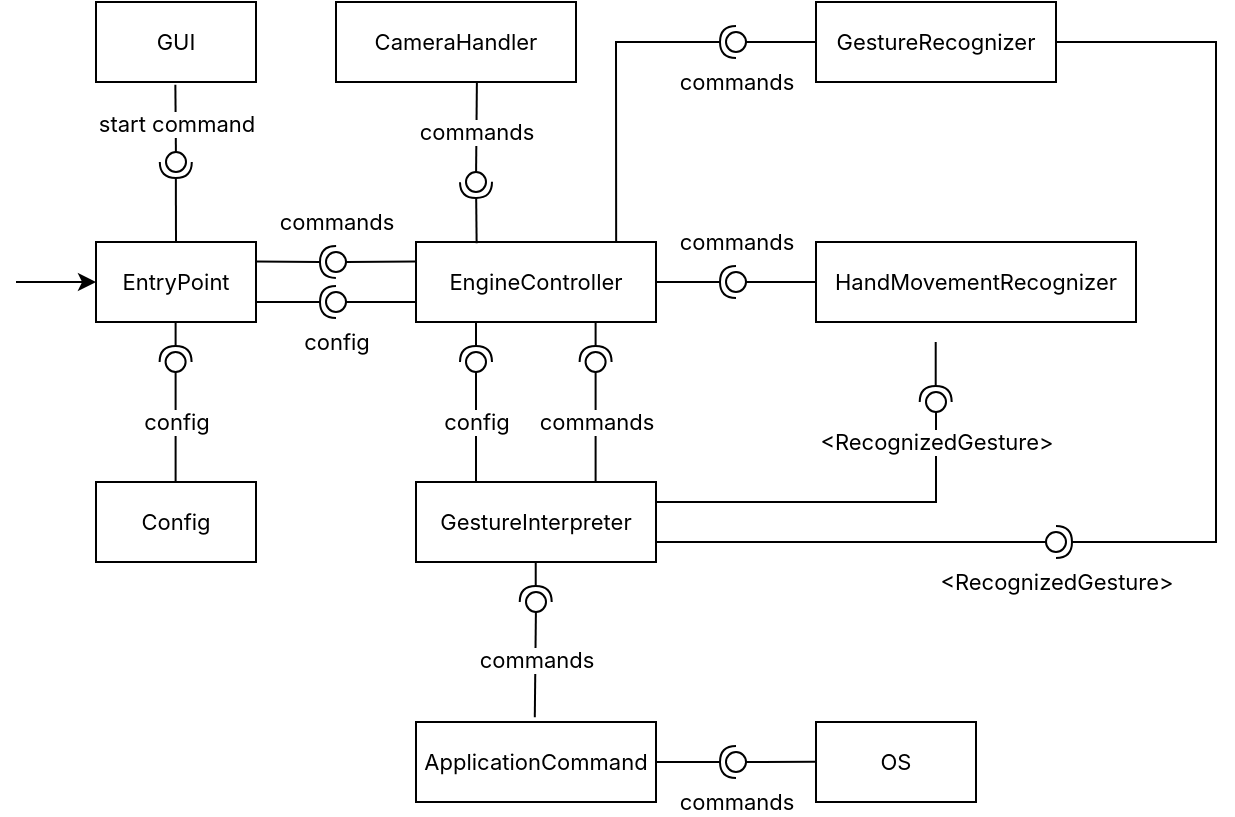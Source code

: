 <mxfile version="24.4.7" type="device">
  <diagram name="Seite-1" id="FlxHqYpVM7WwrjAAbNVC">
    <mxGraphModel dx="579" dy="369" grid="1" gridSize="10" guides="1" tooltips="1" connect="1" arrows="1" fold="1" page="1" pageScale="1" pageWidth="827" pageHeight="1169" math="0" shadow="0">
      <root>
        <mxCell id="0" />
        <mxCell id="1" parent="0" />
        <mxCell id="mJIAhEb5I7Z3ak2i3lBF-1" value="&lt;div style=&quot;font-size: 11px;&quot;&gt;EntryPoint&lt;/div&gt;" style="rounded=0;whiteSpace=wrap;html=1;fontFamily=Inter;fontSource=https%3A%2F%2Ffonts.googleapis.com%2Fcss%3Ffamily%3DInter;fontSize=11;" parent="1" vertex="1">
          <mxGeometry x="80" y="160" width="80" height="40" as="geometry" />
        </mxCell>
        <mxCell id="mJIAhEb5I7Z3ak2i3lBF-2" value="" style="endArrow=classic;html=1;rounded=0;entryX=0;entryY=0.5;entryDx=0;entryDy=0;fontFamily=Inter;fontSource=https%3A%2F%2Ffonts.googleapis.com%2Fcss%3Ffamily%3DInter;fontSize=11;" parent="1" target="mJIAhEb5I7Z3ak2i3lBF-1" edge="1">
          <mxGeometry width="50" height="50" relative="1" as="geometry">
            <mxPoint x="40" y="180" as="sourcePoint" />
            <mxPoint x="80" y="179.76" as="targetPoint" />
          </mxGeometry>
        </mxCell>
        <mxCell id="mJIAhEb5I7Z3ak2i3lBF-3" value="&lt;div style=&quot;font-size: 11px;&quot;&gt;GUI&lt;/div&gt;" style="rounded=0;whiteSpace=wrap;html=1;fontFamily=Inter;fontSource=https%3A%2F%2Ffonts.googleapis.com%2Fcss%3Ffamily%3DInter;fontSize=11;" parent="1" vertex="1">
          <mxGeometry x="80" y="40" width="80" height="40" as="geometry" />
        </mxCell>
        <mxCell id="mJIAhEb5I7Z3ak2i3lBF-4" value="" style="rounded=0;orthogonalLoop=1;jettySize=auto;html=1;endArrow=halfCircle;endFill=0;endSize=6;strokeWidth=1;sketch=0;exitX=0.5;exitY=0;exitDx=0;exitDy=0;fontFamily=Inter;fontSource=https%3A%2F%2Ffonts.googleapis.com%2Fcss%3Ffamily%3DInter;fontSize=11;" parent="1" source="mJIAhEb5I7Z3ak2i3lBF-1" edge="1">
          <mxGeometry relative="1" as="geometry">
            <mxPoint x="119.9" y="140" as="sourcePoint" />
            <mxPoint x="119.9" y="120" as="targetPoint" />
          </mxGeometry>
        </mxCell>
        <mxCell id="mJIAhEb5I7Z3ak2i3lBF-5" value="start command" style="rounded=0;orthogonalLoop=1;jettySize=auto;html=1;endArrow=oval;endFill=0;sketch=0;sourcePerimeterSpacing=0;targetPerimeterSpacing=0;endSize=10;fontFamily=Inter;fontSource=https%3A%2F%2Ffonts.googleapis.com%2Fcss%3Ffamily%3DInter;fontSize=11;exitX=0.496;exitY=1.035;exitDx=0;exitDy=0;exitPerimeter=0;" parent="1" source="mJIAhEb5I7Z3ak2i3lBF-3" edge="1">
          <mxGeometry relative="1" as="geometry">
            <mxPoint x="119.9" y="100" as="sourcePoint" />
            <mxPoint x="120" y="120" as="targetPoint" />
            <Array as="points" />
            <mxPoint as="offset" />
          </mxGeometry>
        </mxCell>
        <mxCell id="mJIAhEb5I7Z3ak2i3lBF-6" value="" style="ellipse;whiteSpace=wrap;html=1;align=center;aspect=fixed;fillColor=none;strokeColor=none;resizable=0;perimeter=centerPerimeter;rotatable=0;allowArrows=0;points=[];outlineConnect=1;fontFamily=Inter;fontSource=https%3A%2F%2Ffonts.googleapis.com%2Fcss%3Ffamily%3DInter;fontSize=11;" parent="1" vertex="1">
          <mxGeometry x="225" y="150" width="10" height="10" as="geometry" />
        </mxCell>
        <mxCell id="mJIAhEb5I7Z3ak2i3lBF-7" value="&lt;div style=&quot;font-size: 11px;&quot;&gt;EngineController&lt;/div&gt;" style="rounded=0;whiteSpace=wrap;html=1;fontFamily=Inter;fontSource=https%3A%2F%2Ffonts.googleapis.com%2Fcss%3Ffamily%3DInter;fontSize=11;" parent="1" vertex="1">
          <mxGeometry x="240" y="160" width="120" height="40" as="geometry" />
        </mxCell>
        <mxCell id="mJIAhEb5I7Z3ak2i3lBF-10" value="" style="ellipse;whiteSpace=wrap;html=1;align=center;aspect=fixed;fillColor=none;strokeColor=none;resizable=0;perimeter=centerPerimeter;rotatable=0;allowArrows=0;points=[];outlineConnect=1;fontFamily=Inter;fontSource=https%3A%2F%2Ffonts.googleapis.com%2Fcss%3Ffamily%3DInter;fontSize=11;" parent="1" vertex="1">
          <mxGeometry x="225" y="160" width="10" height="10" as="geometry" />
        </mxCell>
        <mxCell id="mJIAhEb5I7Z3ak2i3lBF-11" value="CameraHandler" style="rounded=0;whiteSpace=wrap;html=1;fontFamily=Inter;fontSource=https%3A%2F%2Ffonts.googleapis.com%2Fcss%3Ffamily%3DInter;fontSize=11;" parent="1" vertex="1">
          <mxGeometry x="200" y="40" width="120" height="40" as="geometry" />
        </mxCell>
        <mxCell id="mJIAhEb5I7Z3ak2i3lBF-12" value="" style="rounded=0;orthogonalLoop=1;jettySize=auto;html=1;endArrow=halfCircle;endFill=0;endSize=6;strokeWidth=1;sketch=0;exitX=0.586;exitY=0.983;exitDx=0;exitDy=0;exitPerimeter=0;fontFamily=Inter;fontSource=https%3A%2F%2Ffonts.googleapis.com%2Fcss%3Ffamily%3DInter;fontSize=11;" parent="1" edge="1">
          <mxGeometry relative="1" as="geometry">
            <mxPoint x="270.32" y="160.68" as="sourcePoint" />
            <mxPoint x="270" y="130" as="targetPoint" />
          </mxGeometry>
        </mxCell>
        <mxCell id="mJIAhEb5I7Z3ak2i3lBF-13" value="commands" style="rounded=0;orthogonalLoop=1;jettySize=auto;html=1;endArrow=oval;endFill=0;sketch=0;sourcePerimeterSpacing=0;targetPerimeterSpacing=0;endSize=10;exitX=0.587;exitY=1.012;exitDx=0;exitDy=0;fontFamily=Inter;fontSource=https%3A%2F%2Ffonts.googleapis.com%2Fcss%3Ffamily%3DInter;fontSize=11;exitPerimeter=0;" parent="1" source="mJIAhEb5I7Z3ak2i3lBF-11" edge="1">
          <mxGeometry relative="1" as="geometry">
            <mxPoint x="270" y="110" as="sourcePoint" />
            <mxPoint x="270" y="130" as="targetPoint" />
          </mxGeometry>
        </mxCell>
        <mxCell id="mJIAhEb5I7Z3ak2i3lBF-14" value="" style="ellipse;whiteSpace=wrap;html=1;align=center;aspect=fixed;fillColor=none;strokeColor=none;resizable=0;perimeter=centerPerimeter;rotatable=0;allowArrows=0;points=[];outlineConnect=1;fontFamily=Inter;fontSource=https%3A%2F%2Ffonts.googleapis.com%2Fcss%3Ffamily%3DInter;fontSize=11;" parent="1" vertex="1">
          <mxGeometry x="325" y="160" width="10" height="10" as="geometry" />
        </mxCell>
        <mxCell id="mJIAhEb5I7Z3ak2i3lBF-15" value="" style="ellipse;whiteSpace=wrap;html=1;align=center;aspect=fixed;fillColor=none;strokeColor=none;resizable=0;perimeter=centerPerimeter;rotatable=0;allowArrows=0;points=[];outlineConnect=1;fontFamily=Inter;fontSource=https%3A%2F%2Ffonts.googleapis.com%2Fcss%3Ffamily%3DInter;fontSize=11;" parent="1" vertex="1">
          <mxGeometry x="335" y="170" width="10" height="10" as="geometry" />
        </mxCell>
        <mxCell id="mJIAhEb5I7Z3ak2i3lBF-16" value="HandMovementRecognizer" style="rounded=0;whiteSpace=wrap;html=1;fontFamily=Inter;fontSource=https%3A%2F%2Ffonts.googleapis.com%2Fcss%3Ffamily%3DInter;fontSize=11;" parent="1" vertex="1">
          <mxGeometry x="440" y="160" width="160" height="40" as="geometry" />
        </mxCell>
        <mxCell id="mJIAhEb5I7Z3ak2i3lBF-17" value="GestureRecognizer" style="rounded=0;whiteSpace=wrap;html=1;fontFamily=Inter;fontSource=https%3A%2F%2Ffonts.googleapis.com%2Fcss%3Ffamily%3DInter;fontSize=11;" parent="1" vertex="1">
          <mxGeometry x="440" y="40" width="120" height="40" as="geometry" />
        </mxCell>
        <mxCell id="mJIAhEb5I7Z3ak2i3lBF-18" value="" style="rounded=0;orthogonalLoop=1;jettySize=auto;html=1;endArrow=halfCircle;endFill=0;endSize=6;strokeWidth=1;sketch=0;fontFamily=Inter;fontSource=https%3A%2F%2Ffonts.googleapis.com%2Fcss%3Ffamily%3DInter;fontSize=11;exitX=0.834;exitY=-0.009;exitDx=0;exitDy=0;exitPerimeter=0;" parent="1" source="mJIAhEb5I7Z3ak2i3lBF-7" edge="1">
          <mxGeometry relative="1" as="geometry">
            <mxPoint x="340" y="150" as="sourcePoint" />
            <mxPoint x="400" y="60" as="targetPoint" />
            <Array as="points">
              <mxPoint x="340" y="60" />
            </Array>
          </mxGeometry>
        </mxCell>
        <mxCell id="mJIAhEb5I7Z3ak2i3lBF-20" value="" style="ellipse;whiteSpace=wrap;html=1;align=center;aspect=fixed;fillColor=none;strokeColor=none;resizable=0;perimeter=centerPerimeter;rotatable=0;allowArrows=0;points=[];outlineConnect=1;fontFamily=Inter;fontSource=https%3A%2F%2Ffonts.googleapis.com%2Fcss%3Ffamily%3DInter;fontSize=11;" parent="1" vertex="1">
          <mxGeometry x="425" y="110" width="10" height="10" as="geometry" />
        </mxCell>
        <mxCell id="mJIAhEb5I7Z3ak2i3lBF-21" value="" style="rounded=0;orthogonalLoop=1;jettySize=auto;html=1;endArrow=halfCircle;endFill=0;endSize=6;strokeWidth=1;sketch=0;exitX=1;exitY=0.5;exitDx=0;exitDy=0;fontFamily=Inter;fontSource=https%3A%2F%2Ffonts.googleapis.com%2Fcss%3Ffamily%3DInter;fontSize=11;" parent="1" source="mJIAhEb5I7Z3ak2i3lBF-7" edge="1">
          <mxGeometry relative="1" as="geometry">
            <mxPoint x="370" y="179.71" as="sourcePoint" />
            <mxPoint x="400" y="180" as="targetPoint" />
          </mxGeometry>
        </mxCell>
        <mxCell id="mJIAhEb5I7Z3ak2i3lBF-22" value="commands" style="rounded=0;orthogonalLoop=1;jettySize=auto;html=1;endArrow=oval;endFill=0;sketch=0;sourcePerimeterSpacing=0;targetPerimeterSpacing=0;endSize=10;exitX=1;exitY=0.5;exitDx=0;exitDy=0;fontFamily=Inter;fontSource=https%3A%2F%2Ffonts.googleapis.com%2Fcss%3Ffamily%3DInter;fontSize=11;" parent="1" edge="1">
          <mxGeometry x="1" y="-20" relative="1" as="geometry">
            <mxPoint x="440" y="180" as="sourcePoint" />
            <mxPoint x="400" y="180" as="targetPoint" />
            <mxPoint as="offset" />
          </mxGeometry>
        </mxCell>
        <mxCell id="mJIAhEb5I7Z3ak2i3lBF-23" value="" style="ellipse;whiteSpace=wrap;html=1;align=center;aspect=fixed;fillColor=none;strokeColor=none;resizable=0;perimeter=centerPerimeter;rotatable=0;allowArrows=0;points=[];outlineConnect=1;fontFamily=Inter;fontSource=https%3A%2F%2Ffonts.googleapis.com%2Fcss%3Ffamily%3DInter;fontSize=11;" parent="1" vertex="1">
          <mxGeometry x="425" y="150" width="10" height="10" as="geometry" />
        </mxCell>
        <mxCell id="mJIAhEb5I7Z3ak2i3lBF-24" value="GestureInterpreter" style="rounded=0;whiteSpace=wrap;html=1;fontFamily=Inter;fontSource=https%3A%2F%2Ffonts.googleapis.com%2Fcss%3Ffamily%3DInter;fontSize=11;" parent="1" vertex="1">
          <mxGeometry x="240" y="280" width="120" height="40" as="geometry" />
        </mxCell>
        <mxCell id="mJIAhEb5I7Z3ak2i3lBF-25" value="" style="rounded=0;orthogonalLoop=1;jettySize=auto;html=1;endArrow=halfCircle;endFill=0;endSize=6;strokeWidth=1;sketch=0;exitX=0.25;exitY=1;exitDx=0;exitDy=0;fontFamily=Inter;fontSource=https%3A%2F%2Ffonts.googleapis.com%2Fcss%3Ffamily%3DInter;fontSize=11;" parent="1" source="mJIAhEb5I7Z3ak2i3lBF-7" edge="1">
          <mxGeometry relative="1" as="geometry">
            <mxPoint x="330" y="255" as="sourcePoint" />
            <mxPoint x="270" y="220" as="targetPoint" />
          </mxGeometry>
        </mxCell>
        <mxCell id="mJIAhEb5I7Z3ak2i3lBF-26" value="config" style="rounded=0;orthogonalLoop=1;jettySize=auto;html=1;endArrow=oval;endFill=0;sketch=0;sourcePerimeterSpacing=0;targetPerimeterSpacing=0;endSize=10;exitX=0.25;exitY=0;exitDx=0;exitDy=0;fontFamily=Inter;fontSource=https%3A%2F%2Ffonts.googleapis.com%2Fcss%3Ffamily%3DInter;fontSize=11;" parent="1" source="mJIAhEb5I7Z3ak2i3lBF-24" edge="1">
          <mxGeometry relative="1" as="geometry">
            <mxPoint x="290" y="255" as="sourcePoint" />
            <mxPoint x="270" y="220" as="targetPoint" />
          </mxGeometry>
        </mxCell>
        <mxCell id="mJIAhEb5I7Z3ak2i3lBF-27" value="" style="ellipse;whiteSpace=wrap;html=1;align=center;aspect=fixed;fillColor=none;strokeColor=none;resizable=0;perimeter=centerPerimeter;rotatable=0;allowArrows=0;points=[];outlineConnect=1;fontFamily=Inter;fontSource=https%3A%2F%2Ffonts.googleapis.com%2Fcss%3Ffamily%3DInter;fontSize=11;" parent="1" vertex="1">
          <mxGeometry x="305" y="250" width="10" height="10" as="geometry" />
        </mxCell>
        <mxCell id="mJIAhEb5I7Z3ak2i3lBF-28" value="" style="rounded=0;orthogonalLoop=1;jettySize=auto;html=1;endArrow=halfCircle;endFill=0;endSize=6;strokeWidth=1;sketch=0;exitX=0.25;exitY=1;exitDx=0;exitDy=0;fontFamily=Inter;fontSource=https%3A%2F%2Ffonts.googleapis.com%2Fcss%3Ffamily%3DInter;fontSize=11;" parent="1" edge="1">
          <mxGeometry relative="1" as="geometry">
            <mxPoint x="329.8" y="200" as="sourcePoint" />
            <mxPoint x="329.8" y="220" as="targetPoint" />
          </mxGeometry>
        </mxCell>
        <mxCell id="mJIAhEb5I7Z3ak2i3lBF-29" value="commands" style="rounded=0;orthogonalLoop=1;jettySize=auto;html=1;endArrow=oval;endFill=0;sketch=0;sourcePerimeterSpacing=0;targetPerimeterSpacing=0;endSize=10;exitX=0.25;exitY=0;exitDx=0;exitDy=0;fontFamily=Inter;fontSource=https%3A%2F%2Ffonts.googleapis.com%2Fcss%3Ffamily%3DInter;fontSize=11;" parent="1" edge="1">
          <mxGeometry relative="1" as="geometry">
            <mxPoint x="329.8" y="280" as="sourcePoint" />
            <mxPoint x="329.8" y="220" as="targetPoint" />
          </mxGeometry>
        </mxCell>
        <mxCell id="mJIAhEb5I7Z3ak2i3lBF-30" value="Config" style="rounded=0;whiteSpace=wrap;html=1;fontFamily=Inter;fontSource=https%3A%2F%2Ffonts.googleapis.com%2Fcss%3Ffamily%3DInter;fontSize=11;" parent="1" vertex="1">
          <mxGeometry x="80" y="280" width="80" height="40" as="geometry" />
        </mxCell>
        <mxCell id="mJIAhEb5I7Z3ak2i3lBF-31" value="" style="rounded=0;orthogonalLoop=1;jettySize=auto;html=1;endArrow=halfCircle;endFill=0;endSize=6;strokeWidth=1;sketch=0;exitX=0.25;exitY=1;exitDx=0;exitDy=0;fontFamily=Inter;fontSource=https%3A%2F%2Ffonts.googleapis.com%2Fcss%3Ffamily%3DInter;fontSize=11;" parent="1" edge="1">
          <mxGeometry relative="1" as="geometry">
            <mxPoint x="119.8" y="200" as="sourcePoint" />
            <mxPoint x="119.8" y="220" as="targetPoint" />
          </mxGeometry>
        </mxCell>
        <mxCell id="mJIAhEb5I7Z3ak2i3lBF-32" value="config" style="rounded=0;orthogonalLoop=1;jettySize=auto;html=1;endArrow=oval;endFill=0;sketch=0;sourcePerimeterSpacing=0;targetPerimeterSpacing=0;endSize=10;exitX=0.25;exitY=0;exitDx=0;exitDy=0;fontFamily=Inter;fontSource=https%3A%2F%2Ffonts.googleapis.com%2Fcss%3Ffamily%3DInter;fontSize=11;" parent="1" edge="1">
          <mxGeometry relative="1" as="geometry">
            <mxPoint x="119.8" y="280" as="sourcePoint" />
            <mxPoint x="119.8" y="220" as="targetPoint" />
          </mxGeometry>
        </mxCell>
        <mxCell id="mJIAhEb5I7Z3ak2i3lBF-33" value="ApplicationCommand" style="rounded=0;whiteSpace=wrap;html=1;fontFamily=Inter;fontSource=https%3A%2F%2Ffonts.googleapis.com%2Fcss%3Ffamily%3DInter;fontSize=11;" parent="1" vertex="1">
          <mxGeometry x="240" y="400" width="120" height="40" as="geometry" />
        </mxCell>
        <mxCell id="mJIAhEb5I7Z3ak2i3lBF-36" value="" style="ellipse;whiteSpace=wrap;html=1;align=center;aspect=fixed;fillColor=none;strokeColor=none;resizable=0;perimeter=centerPerimeter;rotatable=0;allowArrows=0;points=[];outlineConnect=1;fontFamily=Inter;fontSource=https%3A%2F%2Ffonts.googleapis.com%2Fcss%3Ffamily%3DInter;fontSize=11;" parent="1" vertex="1">
          <mxGeometry x="435" y="230" width="10" height="10" as="geometry" />
        </mxCell>
        <mxCell id="mJIAhEb5I7Z3ak2i3lBF-39" value="" style="ellipse;whiteSpace=wrap;html=1;align=center;aspect=fixed;fillColor=none;strokeColor=none;resizable=0;perimeter=centerPerimeter;rotatable=0;allowArrows=0;points=[];outlineConnect=1;fontFamily=Inter;fontSource=https%3A%2F%2Ffonts.googleapis.com%2Fcss%3Ffamily%3DInter;fontSize=11;" parent="1" vertex="1">
          <mxGeometry x="435" y="230" width="10" height="10" as="geometry" />
        </mxCell>
        <mxCell id="mJIAhEb5I7Z3ak2i3lBF-40" value="" style="rounded=0;orthogonalLoop=1;jettySize=auto;html=1;endArrow=halfCircle;endFill=0;endSize=6;strokeWidth=1;sketch=0;fontFamily=Inter;fontSource=https%3A%2F%2Ffonts.googleapis.com%2Fcss%3Ffamily%3DInter;fontSize=11;" parent="1" edge="1">
          <mxGeometry relative="1" as="geometry">
            <mxPoint x="499.85" y="210" as="sourcePoint" />
            <mxPoint x="499.85" y="240" as="targetPoint" />
            <Array as="points" />
          </mxGeometry>
        </mxCell>
        <mxCell id="mJIAhEb5I7Z3ak2i3lBF-41" value="&amp;lt;RecognizedGesture&amp;gt;" style="rounded=0;orthogonalLoop=1;jettySize=auto;html=1;endArrow=oval;endFill=0;sketch=0;sourcePerimeterSpacing=0;targetPerimeterSpacing=0;endSize=10;fontFamily=Inter;fontSource=https%3A%2F%2Ffonts.googleapis.com%2Fcss%3Ffamily%3DInter;fontSize=11;" parent="1" edge="1">
          <mxGeometry x="0.789" relative="1" as="geometry">
            <mxPoint x="360" y="290" as="sourcePoint" />
            <mxPoint x="500" y="240" as="targetPoint" />
            <Array as="points">
              <mxPoint x="360" y="290" />
              <mxPoint x="500" y="290" />
            </Array>
            <mxPoint as="offset" />
          </mxGeometry>
        </mxCell>
        <mxCell id="mJIAhEb5I7Z3ak2i3lBF-42" value="" style="ellipse;whiteSpace=wrap;html=1;align=center;aspect=fixed;fillColor=none;strokeColor=none;resizable=0;perimeter=centerPerimeter;rotatable=0;allowArrows=0;points=[];outlineConnect=1;fontFamily=Inter;fontSource=https%3A%2F%2Ffonts.googleapis.com%2Fcss%3Ffamily%3DInter;fontSize=11;" parent="1" vertex="1">
          <mxGeometry x="435" y="230" width="10" height="10" as="geometry" />
        </mxCell>
        <mxCell id="mJIAhEb5I7Z3ak2i3lBF-43" value="" style="rounded=0;orthogonalLoop=1;jettySize=auto;html=1;endArrow=halfCircle;endFill=0;endSize=6;strokeWidth=1;sketch=0;exitX=1;exitY=0.5;exitDx=0;exitDy=0;fontFamily=Inter;fontSource=https%3A%2F%2Ffonts.googleapis.com%2Fcss%3Ffamily%3DInter;fontSize=11;" parent="1" source="mJIAhEb5I7Z3ak2i3lBF-17" edge="1">
          <mxGeometry relative="1" as="geometry">
            <mxPoint x="620" y="279.56" as="sourcePoint" />
            <mxPoint x="560" y="310" as="targetPoint" />
            <Array as="points">
              <mxPoint x="640" y="60" />
              <mxPoint x="640" y="310" />
            </Array>
          </mxGeometry>
        </mxCell>
        <mxCell id="mJIAhEb5I7Z3ak2i3lBF-44" value="&amp;lt;RecognizedGesture&amp;gt;" style="rounded=0;orthogonalLoop=1;jettySize=auto;html=1;endArrow=oval;endFill=0;sketch=0;sourcePerimeterSpacing=0;targetPerimeterSpacing=0;endSize=10;fontFamily=Inter;fontSource=https%3A%2F%2Ffonts.googleapis.com%2Fcss%3Ffamily%3DInter;fontSize=11;exitX=1;exitY=0.75;exitDx=0;exitDy=0;" parent="1" source="mJIAhEb5I7Z3ak2i3lBF-24" edge="1">
          <mxGeometry x="1" y="-20" relative="1" as="geometry">
            <mxPoint x="510" y="310" as="sourcePoint" />
            <mxPoint x="560" y="310" as="targetPoint" />
            <Array as="points" />
            <mxPoint as="offset" />
          </mxGeometry>
        </mxCell>
        <mxCell id="mJIAhEb5I7Z3ak2i3lBF-45" value="" style="ellipse;whiteSpace=wrap;html=1;align=center;aspect=fixed;fillColor=none;strokeColor=none;resizable=0;perimeter=centerPerimeter;rotatable=0;allowArrows=0;points=[];outlineConnect=1;fontFamily=Inter;fontSource=https%3A%2F%2Ffonts.googleapis.com%2Fcss%3Ffamily%3DInter;fontSize=11;" parent="1" vertex="1">
          <mxGeometry x="435" y="230" width="10" height="10" as="geometry" />
        </mxCell>
        <mxCell id="mJIAhEb5I7Z3ak2i3lBF-46" value="" style="rounded=0;orthogonalLoop=1;jettySize=auto;html=1;endArrow=halfCircle;endFill=0;endSize=6;strokeWidth=1;sketch=0;exitX=0.5;exitY=0;exitDx=0;exitDy=0;fontFamily=Inter;fontSource=https%3A%2F%2Ffonts.googleapis.com%2Fcss%3Ffamily%3DInter;fontSize=11;" parent="1" edge="1">
          <mxGeometry relative="1" as="geometry">
            <mxPoint x="299.86" y="320.0" as="sourcePoint" />
            <mxPoint x="299.86" y="340.0" as="targetPoint" />
          </mxGeometry>
        </mxCell>
        <mxCell id="mJIAhEb5I7Z3ak2i3lBF-47" value="commands" style="rounded=0;orthogonalLoop=1;jettySize=auto;html=1;endArrow=oval;endFill=0;sketch=0;sourcePerimeterSpacing=0;targetPerimeterSpacing=0;endSize=10;exitX=0.495;exitY=-0.059;exitDx=0;exitDy=0;fontFamily=Inter;fontSource=https%3A%2F%2Ffonts.googleapis.com%2Fcss%3Ffamily%3DInter;fontSize=11;exitPerimeter=0;" parent="1" source="mJIAhEb5I7Z3ak2i3lBF-33" edge="1">
          <mxGeometry relative="1" as="geometry">
            <mxPoint x="299.86" y="380.0" as="sourcePoint" />
            <mxPoint x="300" y="340" as="targetPoint" />
          </mxGeometry>
        </mxCell>
        <mxCell id="mJIAhEb5I7Z3ak2i3lBF-48" value="" style="ellipse;whiteSpace=wrap;html=1;align=center;aspect=fixed;fillColor=none;strokeColor=none;resizable=0;perimeter=centerPerimeter;rotatable=0;allowArrows=0;points=[];outlineConnect=1;fontFamily=Inter;fontSource=https%3A%2F%2Ffonts.googleapis.com%2Fcss%3Ffamily%3DInter;fontSize=11;" parent="1" vertex="1">
          <mxGeometry x="415" y="300" width="10" height="10" as="geometry" />
        </mxCell>
        <mxCell id="mJIAhEb5I7Z3ak2i3lBF-49" value="OS" style="rounded=0;whiteSpace=wrap;html=1;fontFamily=Inter;fontSource=https%3A%2F%2Ffonts.googleapis.com%2Fcss%3Ffamily%3DInter;fontSize=11;" parent="1" vertex="1">
          <mxGeometry x="440" y="400" width="80" height="40" as="geometry" />
        </mxCell>
        <mxCell id="mJIAhEb5I7Z3ak2i3lBF-50" value="" style="rounded=0;orthogonalLoop=1;jettySize=auto;html=1;endArrow=halfCircle;endFill=0;endSize=6;strokeWidth=1;sketch=0;exitX=1;exitY=0.5;exitDx=0;exitDy=0;fontFamily=Inter;fontSource=https%3A%2F%2Ffonts.googleapis.com%2Fcss%3Ffamily%3DInter;fontSize=11;" parent="1" source="mJIAhEb5I7Z3ak2i3lBF-33" edge="1">
          <mxGeometry relative="1" as="geometry">
            <mxPoint x="390" y="419.86" as="sourcePoint" />
            <mxPoint x="400" y="420" as="targetPoint" />
            <Array as="points" />
          </mxGeometry>
        </mxCell>
        <mxCell id="mJIAhEb5I7Z3ak2i3lBF-51" value="commands" style="rounded=0;orthogonalLoop=1;jettySize=auto;html=1;endArrow=oval;endFill=0;sketch=0;sourcePerimeterSpacing=0;targetPerimeterSpacing=0;endSize=10;exitX=1;exitY=0.5;exitDx=0;exitDy=0;fontFamily=Inter;fontSource=https%3A%2F%2Ffonts.googleapis.com%2Fcss%3Ffamily%3DInter;fontSize=11;" parent="1" edge="1">
          <mxGeometry x="1" y="20" relative="1" as="geometry">
            <mxPoint x="440" y="419.86" as="sourcePoint" />
            <mxPoint x="400" y="420" as="targetPoint" />
            <mxPoint as="offset" />
          </mxGeometry>
        </mxCell>
        <mxCell id="mJIAhEb5I7Z3ak2i3lBF-52" value="" style="ellipse;whiteSpace=wrap;html=1;align=center;aspect=fixed;fillColor=none;strokeColor=none;resizable=0;perimeter=centerPerimeter;rotatable=0;allowArrows=0;points=[];outlineConnect=1;fontFamily=Inter;fontSource=https%3A%2F%2Ffonts.googleapis.com%2Fcss%3Ffamily%3DInter;fontSize=11;" parent="1" vertex="1">
          <mxGeometry x="415" y="320" width="10" height="10" as="geometry" />
        </mxCell>
        <mxCell id="vX1ygWQRSaH9QW2D1ksk-2" value="" style="rounded=0;orthogonalLoop=1;jettySize=auto;html=1;endArrow=halfCircle;endFill=0;endSize=6;strokeWidth=1;sketch=0;exitX=0;exitY=0.5;exitDx=0;exitDy=0;fontFamily=Inter;fontSource=https%3A%2F%2Ffonts.googleapis.com%2Fcss%3Ffamily%3DInter;fontSize=11;" parent="1" edge="1">
          <mxGeometry relative="1" as="geometry">
            <mxPoint x="160.0" y="190" as="sourcePoint" />
            <mxPoint x="200" y="190" as="targetPoint" />
          </mxGeometry>
        </mxCell>
        <mxCell id="vX1ygWQRSaH9QW2D1ksk-3" value="&lt;div&gt;config&lt;/div&gt;" style="rounded=0;orthogonalLoop=1;jettySize=auto;html=1;endArrow=oval;endFill=0;sketch=0;sourcePerimeterSpacing=0;targetPerimeterSpacing=0;endSize=10;fontFamily=Inter;fontSource=https%3A%2F%2Ffonts.googleapis.com%2Fcss%3Ffamily%3DInter;fontSize=11;exitX=0;exitY=0.75;exitDx=0;exitDy=0;" parent="1" source="mJIAhEb5I7Z3ak2i3lBF-7" edge="1">
          <mxGeometry x="1" y="20" relative="1" as="geometry">
            <mxPoint x="190" y="190" as="sourcePoint" />
            <mxPoint x="200" y="190" as="targetPoint" />
            <mxPoint as="offset" />
          </mxGeometry>
        </mxCell>
        <mxCell id="vX1ygWQRSaH9QW2D1ksk-4" value="" style="ellipse;whiteSpace=wrap;html=1;align=center;aspect=fixed;fillColor=none;strokeColor=none;resizable=0;perimeter=centerPerimeter;rotatable=0;allowArrows=0;points=[];outlineConnect=1;fontFamily=Inter;fontSource=https%3A%2F%2Ffonts.googleapis.com%2Fcss%3Ffamily%3DInter;fontSize=11;" parent="1" vertex="1">
          <mxGeometry x="225" y="180" width="10" height="10" as="geometry" />
        </mxCell>
        <mxCell id="geoBaRWfdRRcIn7thRD_-1" value="" style="rounded=0;orthogonalLoop=1;jettySize=auto;html=1;endArrow=halfCircle;endFill=0;endSize=6;strokeWidth=1;sketch=0;exitX=0;exitY=0.5;exitDx=0;exitDy=0;fontFamily=Inter;fontSource=https%3A%2F%2Ffonts.googleapis.com%2Fcss%3Ffamily%3DInter;fontSize=11;" parent="1" edge="1">
          <mxGeometry relative="1" as="geometry">
            <mxPoint x="160.0" y="169.75" as="sourcePoint" />
            <mxPoint x="200" y="170" as="targetPoint" />
          </mxGeometry>
        </mxCell>
        <mxCell id="geoBaRWfdRRcIn7thRD_-2" value="commands" style="rounded=0;orthogonalLoop=1;jettySize=auto;html=1;endArrow=oval;endFill=0;sketch=0;sourcePerimeterSpacing=0;targetPerimeterSpacing=0;endSize=10;fontFamily=Inter;fontSource=https%3A%2F%2Ffonts.googleapis.com%2Fcss%3Ffamily%3DInter;fontSize=11;exitX=0;exitY=0.75;exitDx=0;exitDy=0;" parent="1" edge="1">
          <mxGeometry x="1" y="-20" relative="1" as="geometry">
            <mxPoint x="240" y="169.75" as="sourcePoint" />
            <mxPoint x="200" y="170" as="targetPoint" />
            <mxPoint as="offset" />
          </mxGeometry>
        </mxCell>
        <mxCell id="geoBaRWfdRRcIn7thRD_-5" value="commands" style="rounded=0;orthogonalLoop=1;jettySize=auto;html=1;endArrow=oval;endFill=0;sketch=0;sourcePerimeterSpacing=0;targetPerimeterSpacing=0;endSize=10;exitX=0;exitY=0.5;exitDx=0;exitDy=0;fontFamily=Inter;fontSource=https%3A%2F%2Ffonts.googleapis.com%2Fcss%3Ffamily%3DInter;fontSize=11;" parent="1" source="mJIAhEb5I7Z3ak2i3lBF-17" edge="1">
          <mxGeometry x="1" y="20" relative="1" as="geometry">
            <mxPoint x="400" y="60" as="sourcePoint" />
            <mxPoint x="400" y="60" as="targetPoint" />
            <mxPoint as="offset" />
          </mxGeometry>
        </mxCell>
      </root>
    </mxGraphModel>
  </diagram>
</mxfile>
